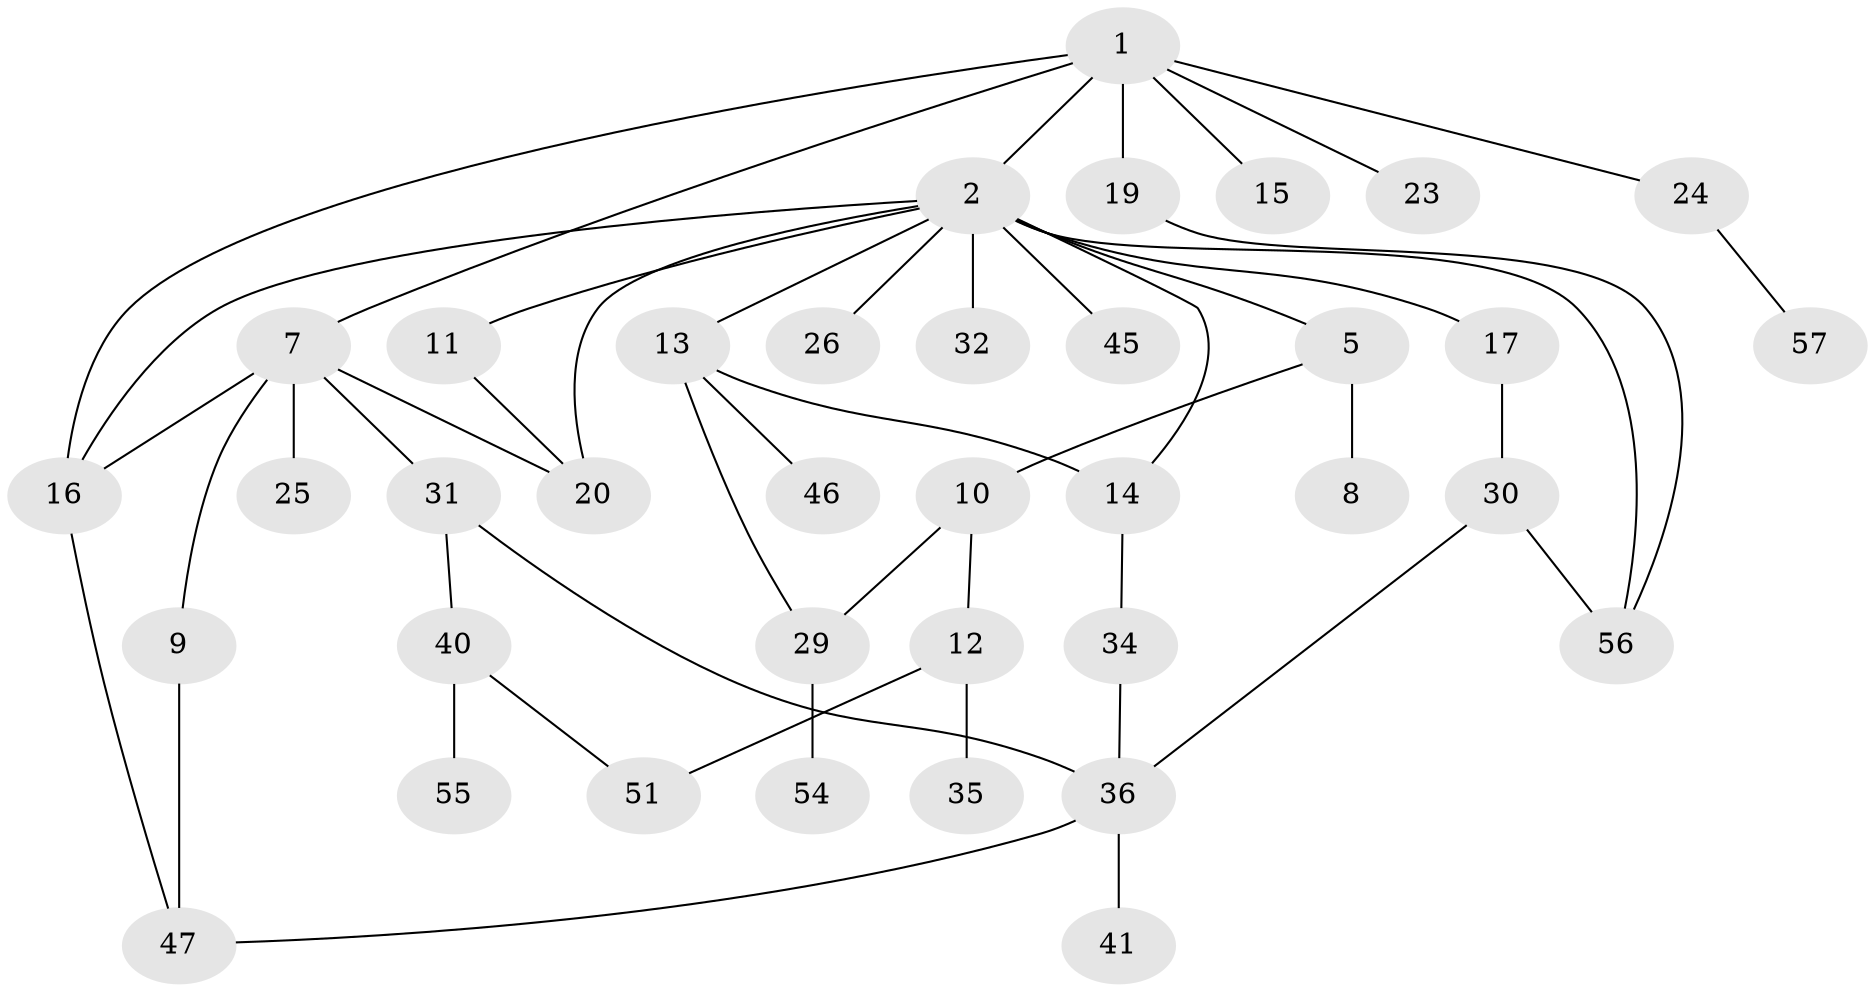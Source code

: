 // original degree distribution, {7: 0.017241379310344827, 6: 0.034482758620689655, 8: 0.017241379310344827, 2: 0.29310344827586204, 3: 0.22413793103448276, 5: 0.017241379310344827, 4: 0.06896551724137931, 1: 0.3275862068965517}
// Generated by graph-tools (version 1.1) at 2025/41/03/06/25 10:41:29]
// undirected, 37 vertices, 49 edges
graph export_dot {
graph [start="1"]
  node [color=gray90,style=filled];
  1 [super="+4"];
  2 [super="+3"];
  5 [super="+6"];
  7 [super="+38"];
  8 [super="+48"];
  9 [super="+49"];
  10 [super="+33"];
  11 [super="+28"];
  12 [super="+27"];
  13 [super="+18"];
  14 [super="+21"];
  15;
  16 [super="+50"];
  17 [super="+22"];
  19;
  20 [super="+39"];
  23;
  24 [super="+42"];
  25;
  26;
  29 [super="+37"];
  30;
  31 [super="+52"];
  32;
  34;
  35;
  36 [super="+43"];
  40 [super="+44"];
  41;
  45;
  46;
  47 [super="+53"];
  51;
  54;
  55;
  56 [super="+58"];
  57;
  1 -- 2;
  1 -- 7;
  1 -- 15;
  1 -- 16;
  1 -- 19;
  1 -- 23;
  1 -- 24;
  2 -- 13;
  2 -- 20;
  2 -- 45;
  2 -- 32;
  2 -- 5;
  2 -- 11;
  2 -- 14;
  2 -- 16;
  2 -- 17;
  2 -- 26;
  2 -- 56;
  5 -- 10;
  5 -- 8;
  7 -- 9;
  7 -- 25;
  7 -- 31;
  7 -- 16;
  7 -- 20;
  9 -- 47;
  10 -- 12;
  10 -- 29;
  11 -- 20;
  12 -- 35;
  12 -- 51;
  13 -- 46;
  13 -- 29;
  13 -- 14;
  14 -- 34;
  16 -- 47;
  17 -- 30;
  19 -- 56;
  24 -- 57;
  29 -- 54;
  30 -- 56;
  30 -- 36;
  31 -- 40;
  31 -- 36;
  34 -- 36;
  36 -- 41;
  36 -- 47;
  40 -- 51;
  40 -- 55;
}
